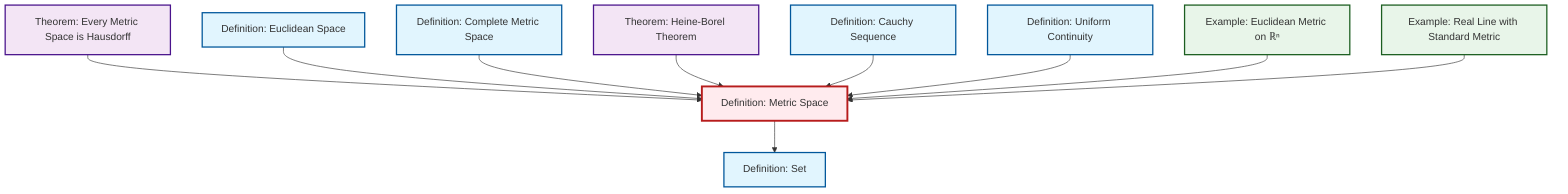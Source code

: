 graph TD
    classDef definition fill:#e1f5fe,stroke:#01579b,stroke-width:2px
    classDef theorem fill:#f3e5f5,stroke:#4a148c,stroke-width:2px
    classDef axiom fill:#fff3e0,stroke:#e65100,stroke-width:2px
    classDef example fill:#e8f5e9,stroke:#1b5e20,stroke-width:2px
    classDef current fill:#ffebee,stroke:#b71c1c,stroke-width:3px
    def-metric-space["Definition: Metric Space"]:::definition
    def-set["Definition: Set"]:::definition
    thm-metric-hausdorff["Theorem: Every Metric Space is Hausdorff"]:::theorem
    def-euclidean-space["Definition: Euclidean Space"]:::definition
    ex-real-line-metric["Example: Real Line with Standard Metric"]:::example
    def-uniform-continuity["Definition: Uniform Continuity"]:::definition
    ex-euclidean-metric["Example: Euclidean Metric on ℝⁿ"]:::example
    thm-heine-borel["Theorem: Heine-Borel Theorem"]:::theorem
    def-cauchy-sequence["Definition: Cauchy Sequence"]:::definition
    def-complete-metric-space["Definition: Complete Metric Space"]:::definition
    thm-metric-hausdorff --> def-metric-space
    def-metric-space --> def-set
    def-euclidean-space --> def-metric-space
    def-complete-metric-space --> def-metric-space
    thm-heine-borel --> def-metric-space
    def-cauchy-sequence --> def-metric-space
    def-uniform-continuity --> def-metric-space
    ex-euclidean-metric --> def-metric-space
    ex-real-line-metric --> def-metric-space
    class def-metric-space current